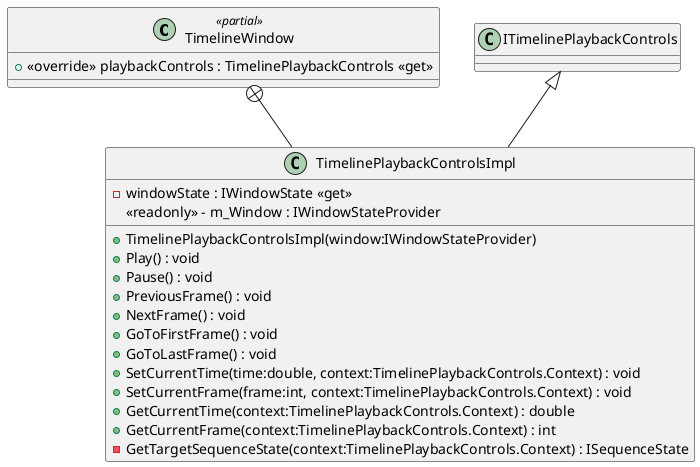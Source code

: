 @startuml
class TimelineWindow <<partial>> {
    + <<override>> playbackControls : TimelinePlaybackControls <<get>>
}
class TimelinePlaybackControlsImpl {
    + TimelinePlaybackControlsImpl(window:IWindowStateProvider)
    + Play() : void
    + Pause() : void
    + PreviousFrame() : void
    + NextFrame() : void
    + GoToFirstFrame() : void
    + GoToLastFrame() : void
    + SetCurrentTime(time:double, context:TimelinePlaybackControls.Context) : void
    + SetCurrentFrame(frame:int, context:TimelinePlaybackControls.Context) : void
    + GetCurrentTime(context:TimelinePlaybackControls.Context) : double
    + GetCurrentFrame(context:TimelinePlaybackControls.Context) : int
    - GetTargetSequenceState(context:TimelinePlaybackControls.Context) : ISequenceState
    - windowState : IWindowState <<get>>
    <<readonly>> - m_Window : IWindowStateProvider
}
TimelineWindow +-- TimelinePlaybackControlsImpl
ITimelinePlaybackControls <|-- TimelinePlaybackControlsImpl
@enduml
